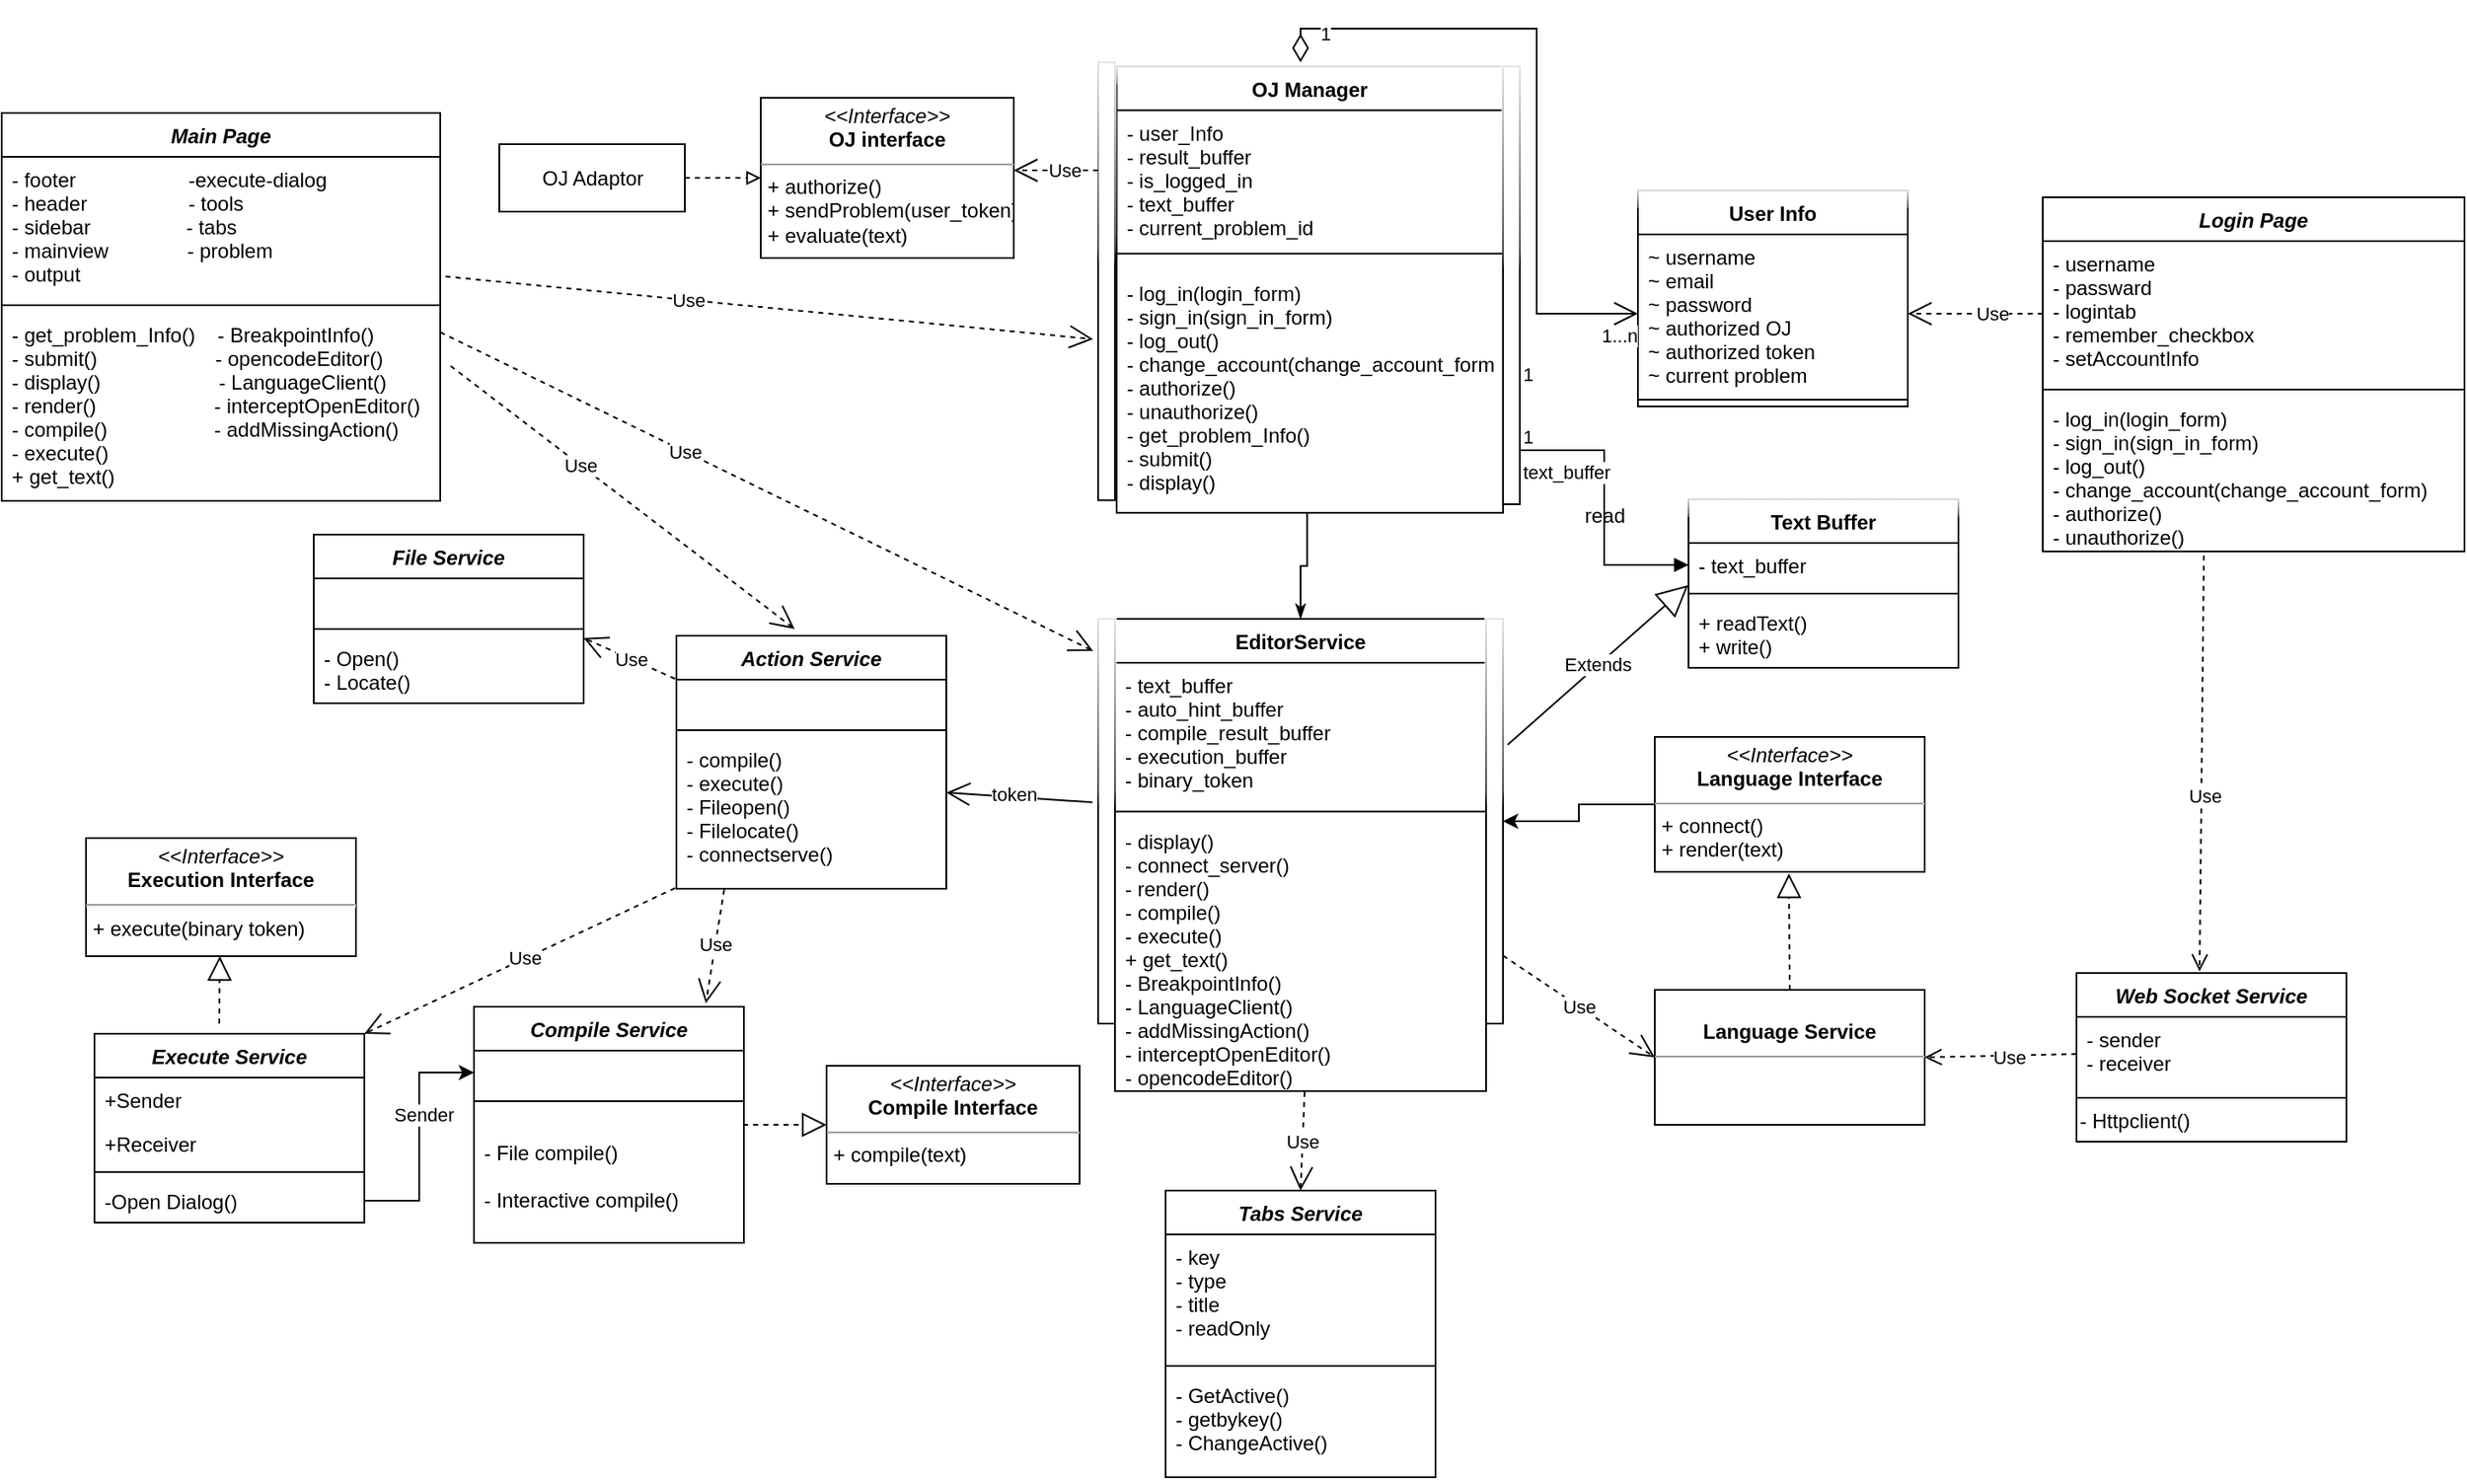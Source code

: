 <mxfile version="15.7.4" type="device"><diagram name="Page-1" id="c4acf3e9-155e-7222-9cf6-157b1a14988f"><mxGraphModel dx="1888" dy="536" grid="1" gridSize="10" guides="1" tooltips="1" connect="1" arrows="1" fold="1" page="1" pageScale="1" pageWidth="850" pageHeight="1100" background="none" math="0" shadow="0"><root><mxCell id="0"/><mxCell id="1" parent="0"/><mxCell id="tVSR4F9iazNKwAi776XE-37" style="edgeStyle=orthogonalEdgeStyle;rounded=0;orthogonalLoop=1;jettySize=auto;html=1;exitX=1;exitY=0.5;exitDx=0;exitDy=0;dashed=1;endArrow=block;endFill=0;" parent="1" source="tVSR4F9iazNKwAi776XE-25" target="tVSR4F9iazNKwAi776XE-30" edge="1"><mxGeometry relative="1" as="geometry"/></mxCell><mxCell id="tVSR4F9iazNKwAi776XE-25" value="OJ Adaptor" style="html=1;" parent="1" vertex="1"><mxGeometry x="-475" y="98.5" width="110" height="40" as="geometry"/></mxCell><mxCell id="tVSR4F9iazNKwAi776XE-30" value="&lt;p style=&quot;margin: 0px ; margin-top: 4px ; text-align: center&quot;&gt;&lt;i&gt;&amp;lt;&amp;lt;Interface&amp;gt;&amp;gt;&lt;/i&gt;&lt;br&gt;&lt;b&gt;OJ interface&lt;/b&gt;&lt;/p&gt;&lt;hr size=&quot;1&quot;&gt;&lt;p style=&quot;margin: 0px ; margin-left: 4px&quot;&gt;+ authorize()&lt;/p&gt;&lt;p style=&quot;margin: 0px ; margin-left: 4px&quot;&gt;+ sendProblem(user_token)&lt;/p&gt;&lt;p style=&quot;margin: 0px ; margin-left: 4px&quot;&gt;+ evaluate(text)&lt;/p&gt;" style="verticalAlign=top;align=left;overflow=fill;fontSize=12;fontFamily=Helvetica;html=1;" parent="1" vertex="1"><mxGeometry x="-320" y="71" width="150" height="95" as="geometry"/></mxCell><mxCell id="tVSR4F9iazNKwAi776XE-50" value="User Info" style="swimlane;fontStyle=1;align=center;verticalAlign=top;childLayout=stackLayout;horizontal=1;startSize=26;horizontalStack=0;resizeParent=1;resizeParentMax=0;resizeLast=0;collapsible=1;marginBottom=0;glass=1;" parent="1" vertex="1"><mxGeometry x="200" y="126" width="160" height="128" as="geometry"/></mxCell><mxCell id="tVSR4F9iazNKwAi776XE-51" value="~ username&#xA;~ email&#xA;~ password&#xA;~ authorized OJ&#xA;~ authorized token&#xA;~ current problem" style="text;strokeColor=none;fillColor=none;align=left;verticalAlign=top;spacingLeft=4;spacingRight=4;overflow=hidden;rotatable=0;points=[[0,0.5],[1,0.5]];portConstraint=eastwest;glass=1;" parent="tVSR4F9iazNKwAi776XE-50" vertex="1"><mxGeometry y="26" width="160" height="94" as="geometry"/></mxCell><mxCell id="tVSR4F9iazNKwAi776XE-52" value="" style="line;strokeWidth=1;fillColor=none;align=left;verticalAlign=middle;spacingTop=-1;spacingLeft=3;spacingRight=3;rotatable=0;labelPosition=right;points=[];portConstraint=eastwest;glass=1;" parent="tVSR4F9iazNKwAi776XE-50" vertex="1"><mxGeometry y="120" width="160" height="8" as="geometry"/></mxCell><mxCell id="tVSR4F9iazNKwAi776XE-56" style="edgeStyle=orthogonalEdgeStyle;rounded=0;orthogonalLoop=1;jettySize=auto;html=1;exitX=0.493;exitY=0.999;exitDx=0;exitDy=0;endArrow=classicThin;endFill=1;exitPerimeter=0;" parent="1" source="yGW41BksWWjNKtK1v9zT-5" target="tVSR4F9iazNKwAi776XE-5" edge="1"><mxGeometry relative="1" as="geometry"><mxPoint x="110" y="189" as="sourcePoint"/></mxGeometry></mxCell><mxCell id="tVSR4F9iazNKwAi776XE-71" value="" style="group" parent="1" vertex="1" connectable="0"><mxGeometry x="-120" y="380" width="240" height="290" as="geometry"/></mxCell><mxCell id="tVSR4F9iazNKwAi776XE-5" value="EditorService" style="swimlane;fontStyle=1;align=center;verticalAlign=top;childLayout=stackLayout;horizontal=1;startSize=26;horizontalStack=0;resizeParent=1;resizeParentMax=0;resizeLast=0;collapsible=1;marginBottom=0;" parent="tVSR4F9iazNKwAi776XE-71" vertex="1"><mxGeometry x="10" width="220" height="280" as="geometry"/></mxCell><mxCell id="tVSR4F9iazNKwAi776XE-6" value="- text_buffer&#xA;- auto_hint_buffer&#xA;- compile_result_buffer&#xA;- execution_buffer&#xA;- binary_token" style="text;strokeColor=none;fillColor=none;align=left;verticalAlign=top;spacingLeft=4;spacingRight=4;overflow=hidden;rotatable=0;points=[[0,0.5],[1,0.5]];portConstraint=eastwest;" parent="tVSR4F9iazNKwAi776XE-5" vertex="1"><mxGeometry y="26" width="220" height="84" as="geometry"/></mxCell><mxCell id="tVSR4F9iazNKwAi776XE-7" value="" style="line;strokeWidth=1;fillColor=none;align=left;verticalAlign=middle;spacingTop=-1;spacingLeft=3;spacingRight=3;rotatable=0;labelPosition=right;points=[];portConstraint=eastwest;" parent="tVSR4F9iazNKwAi776XE-5" vertex="1"><mxGeometry y="110" width="220" height="8.5" as="geometry"/></mxCell><mxCell id="tVSR4F9iazNKwAi776XE-8" value="- display()&#xA;- connect_server()&#xA;- render()&#xA;- compile()&#xA;- execute()&#xA;+ get_text()&#xA;- BreakpointInfo()&#xA;- LanguageClient()&#xA;- addMissingAction()&#xA;- interceptOpenEditor()&#xA;- opencodeEditor()" style="text;strokeColor=none;fillColor=none;align=left;verticalAlign=top;spacingLeft=4;spacingRight=4;overflow=hidden;rotatable=0;points=[[0,0.5],[1,0.5]];portConstraint=eastwest;" parent="tVSR4F9iazNKwAi776XE-5" vertex="1"><mxGeometry y="118.5" width="220" height="161.5" as="geometry"/></mxCell><mxCell id="tVSR4F9iazNKwAi776XE-69" value="" style="html=1;points=[];perimeter=orthogonalPerimeter;glass=1;verticalAlign=middle;" parent="tVSR4F9iazNKwAi776XE-71" vertex="1"><mxGeometry width="10" height="240" as="geometry"/></mxCell><mxCell id="tVSR4F9iazNKwAi776XE-70" value="" style="html=1;points=[];perimeter=orthogonalPerimeter;glass=1;verticalAlign=middle;" parent="tVSR4F9iazNKwAi776XE-71" vertex="1"><mxGeometry x="230" width="10" height="240" as="geometry"/></mxCell><mxCell id="jlhTubElEdLQrutXq7Bg-2" value="" style="endArrow=open;html=1;endSize=12;startArrow=diamondThin;startSize=14;startFill=0;edgeStyle=orthogonalEdgeStyle;rounded=0;entryX=0;entryY=0.5;entryDx=0;entryDy=0;" parent="1" target="tVSR4F9iazNKwAi776XE-51" edge="1"><mxGeometry relative="1" as="geometry"><mxPoint y="50" as="sourcePoint"/><mxPoint x="-170" y="340" as="targetPoint"/><Array as="points"><mxPoint y="30"/><mxPoint x="140" y="30"/><mxPoint x="140" y="199"/></Array></mxGeometry></mxCell><mxCell id="jlhTubElEdLQrutXq7Bg-3" value="1" style="edgeLabel;resizable=0;html=1;align=left;verticalAlign=top;glass=1;" parent="jlhTubElEdLQrutXq7Bg-2" connectable="0" vertex="1"><mxGeometry x="-1" relative="1" as="geometry"><mxPoint x="10" y="-30" as="offset"/></mxGeometry></mxCell><mxCell id="jlhTubElEdLQrutXq7Bg-4" value="1...n" style="edgeLabel;resizable=0;html=1;align=right;verticalAlign=top;glass=1;" parent="jlhTubElEdLQrutXq7Bg-2" connectable="0" vertex="1"><mxGeometry x="1" relative="1" as="geometry"/></mxCell><mxCell id="faGFXYO3NY95E5Bay46V-3" value="Compile Service" style="swimlane;fontStyle=3;align=center;verticalAlign=top;childLayout=stackLayout;horizontal=1;startSize=26;horizontalStack=0;resizeParent=1;resizeLast=0;collapsible=1;marginBottom=0;rounded=0;shadow=0;strokeWidth=1;fontSize=12;" parent="1" vertex="1"><mxGeometry x="-490" y="610" width="160" height="140" as="geometry"><mxRectangle x="230" y="140" width="160" height="26" as="alternateBounds"/></mxGeometry></mxCell><mxCell id="faGFXYO3NY95E5Bay46V-4" value=" " style="text;align=left;verticalAlign=top;spacingLeft=4;spacingRight=4;overflow=hidden;rotatable=0;points=[[0,0.5],[1,0.5]];portConstraint=eastwest;fontSize=12;" parent="faGFXYO3NY95E5Bay46V-3" vertex="1"><mxGeometry y="26" width="160" height="26" as="geometry"/></mxCell><mxCell id="faGFXYO3NY95E5Bay46V-5" value="" style="line;html=1;strokeWidth=1;align=left;verticalAlign=middle;spacingTop=-1;spacingLeft=3;spacingRight=3;rotatable=0;labelPosition=right;points=[];portConstraint=eastwest;fontSize=12;" parent="faGFXYO3NY95E5Bay46V-3" vertex="1"><mxGeometry y="52" width="160" height="8" as="geometry"/></mxCell><mxCell id="faGFXYO3NY95E5Bay46V-6" value="- File compile()&#xA;&#xA;- Interactive compile()" style="text;align=left;verticalAlign=middle;spacingLeft=4;spacingRight=4;overflow=hidden;rotatable=0;points=[[0,0.5],[1,0.5]];portConstraint=eastwest;fontSize=12;" parent="faGFXYO3NY95E5Bay46V-3" vertex="1"><mxGeometry y="60" width="160" height="80" as="geometry"/></mxCell><mxCell id="faGFXYO3NY95E5Bay46V-8" value="Execute Service" style="swimlane;fontStyle=3;align=center;verticalAlign=top;childLayout=stackLayout;horizontal=1;startSize=26;horizontalStack=0;resizeParent=1;resizeLast=0;collapsible=1;marginBottom=0;rounded=0;shadow=0;strokeWidth=1;fontSize=12;" parent="1" vertex="1"><mxGeometry x="-715" y="626" width="160" height="112" as="geometry"><mxRectangle x="230" y="140" width="160" height="26" as="alternateBounds"/></mxGeometry></mxCell><mxCell id="faGFXYO3NY95E5Bay46V-9" value="+Sender" style="text;align=left;verticalAlign=top;spacingLeft=4;spacingRight=4;overflow=hidden;rotatable=0;points=[[0,0.5],[1,0.5]];portConstraint=eastwest;fontSize=12;" parent="faGFXYO3NY95E5Bay46V-8" vertex="1"><mxGeometry y="26" width="160" height="26" as="geometry"/></mxCell><mxCell id="faGFXYO3NY95E5Bay46V-10" value="+Receiver" style="text;align=left;verticalAlign=top;spacingLeft=4;spacingRight=4;overflow=hidden;rotatable=0;points=[[0,0.5],[1,0.5]];portConstraint=eastwest;rounded=0;shadow=0;html=0;fontSize=12;" parent="faGFXYO3NY95E5Bay46V-8" vertex="1"><mxGeometry y="52" width="160" height="26" as="geometry"/></mxCell><mxCell id="faGFXYO3NY95E5Bay46V-11" value="" style="line;html=1;strokeWidth=1;align=left;verticalAlign=middle;spacingTop=-1;spacingLeft=3;spacingRight=3;rotatable=0;labelPosition=right;points=[];portConstraint=eastwest;fontSize=12;" parent="faGFXYO3NY95E5Bay46V-8" vertex="1"><mxGeometry y="78" width="160" height="8" as="geometry"/></mxCell><mxCell id="faGFXYO3NY95E5Bay46V-12" value="-Open Dialog()" style="text;align=left;verticalAlign=top;spacingLeft=4;spacingRight=4;overflow=hidden;rotatable=0;points=[[0,0.5],[1,0.5]];portConstraint=eastwest;fontSize=12;" parent="faGFXYO3NY95E5Bay46V-8" vertex="1"><mxGeometry y="86" width="160" height="26" as="geometry"/></mxCell><mxCell id="faGFXYO3NY95E5Bay46V-13" value="" style="endArrow=block;dashed=1;endFill=0;endSize=12;html=1;fontSize=12;" parent="1" edge="1"><mxGeometry width="160" relative="1" as="geometry"><mxPoint x="-641" y="620" as="sourcePoint"/><mxPoint x="-640.71" y="580" as="targetPoint"/><Array as="points"/></mxGeometry></mxCell><mxCell id="faGFXYO3NY95E5Bay46V-14" value="&lt;p style=&quot;margin: 4px 0px 0px ; text-align: center ; font-size: 12px&quot;&gt;&lt;i style=&quot;font-size: 12px&quot;&gt;&amp;lt;&amp;lt;Interface&amp;gt;&amp;gt;&lt;/i&gt;&lt;br style=&quot;font-size: 12px&quot;&gt;&lt;b style=&quot;font-size: 12px&quot;&gt;Execution Interface&lt;/b&gt;&lt;/p&gt;&lt;hr style=&quot;font-size: 12px&quot;&gt;&lt;p style=&quot;margin: 0px 0px 0px 4px ; font-size: 12px&quot;&gt;+ execute(binary token)&lt;br&gt;&lt;/p&gt;" style="verticalAlign=top;align=left;overflow=fill;fontSize=12;fontFamily=Helvetica;html=1;" parent="1" vertex="1"><mxGeometry x="-720" y="510" width="160" height="70" as="geometry"/></mxCell><mxCell id="faGFXYO3NY95E5Bay46V-17" value="Web Socket Service" style="swimlane;fontStyle=3;align=center;verticalAlign=top;childLayout=stackLayout;horizontal=1;startSize=26;horizontalStack=0;resizeParent=1;resizeLast=0;collapsible=1;marginBottom=0;rounded=0;shadow=0;strokeWidth=1;fontSize=12;" parent="1" vertex="1"><mxGeometry x="460" y="590" width="160" height="100" as="geometry"><mxRectangle x="230" y="140" width="160" height="26" as="alternateBounds"/></mxGeometry></mxCell><mxCell id="faGFXYO3NY95E5Bay46V-18" value="- sender&#xA;- receiver&#xA;" style="text;align=left;verticalAlign=top;spacingLeft=4;spacingRight=4;overflow=hidden;rotatable=0;points=[[0,0.5],[1,0.5]];portConstraint=eastwest;fontSize=12;" parent="faGFXYO3NY95E5Bay46V-17" vertex="1"><mxGeometry y="26" width="160" height="44" as="geometry"/></mxCell><mxCell id="faGFXYO3NY95E5Bay46V-19" value="" style="line;html=1;strokeWidth=1;align=left;verticalAlign=middle;spacingTop=-1;spacingLeft=3;spacingRight=3;rotatable=0;labelPosition=right;points=[];portConstraint=eastwest;fontSize=12;" parent="faGFXYO3NY95E5Bay46V-17" vertex="1"><mxGeometry y="70" width="160" height="8" as="geometry"/></mxCell><mxCell id="yGW41BksWWjNKtK1v9zT-16" value="&lt;div align=&quot;left&quot;&gt;- Httpclient()&lt;/div&gt;" style="text;html=1;align=left;verticalAlign=middle;resizable=0;points=[];autosize=1;strokeColor=none;fillColor=none;" parent="faGFXYO3NY95E5Bay46V-17" vertex="1"><mxGeometry y="78" width="160" height="20" as="geometry"/></mxCell><mxCell id="Z0xy5dgiEV_JfPnE8OX9-5" value="" style="edgeStyle=orthogonalEdgeStyle;rounded=0;orthogonalLoop=1;jettySize=auto;html=1;" parent="1" source="faGFXYO3NY95E5Bay46V-20" target="tVSR4F9iazNKwAi776XE-70" edge="1"><mxGeometry relative="1" as="geometry"/></mxCell><mxCell id="faGFXYO3NY95E5Bay46V-20" value="&lt;p style=&quot;margin: 0px ; margin-top: 4px ; text-align: center&quot;&gt;&lt;i&gt;&amp;lt;&amp;lt;Interface&amp;gt;&amp;gt;&lt;/i&gt;&lt;br&gt;&lt;b&gt;Language Interface&lt;/b&gt;&lt;/p&gt;&lt;hr size=&quot;1&quot;&gt;&lt;p style=&quot;margin: 0px 0px 0px 4px&quot;&gt;+ connect()&lt;/p&gt;&lt;p style=&quot;margin: 0px 0px 0px 4px&quot;&gt;+ render(text)&lt;/p&gt;" style="verticalAlign=top;align=left;overflow=fill;fontSize=12;fontFamily=Helvetica;html=1;" parent="1" vertex="1"><mxGeometry x="210" y="450" width="160" height="80" as="geometry"/></mxCell><mxCell id="faGFXYO3NY95E5Bay46V-21" value="&lt;p style=&quot;margin: 0px ; margin-top: 4px ; text-align: center&quot;&gt;&lt;br&gt;&lt;b&gt;Language Service&lt;/b&gt;&lt;/p&gt;&lt;hr size=&quot;1&quot;&gt;&lt;p style=&quot;margin: 0px ; margin-left: 4px&quot;&gt;&lt;br&gt;&lt;/p&gt;&lt;p style=&quot;margin: 0px ; margin-left: 4px&quot;&gt;&lt;br&gt;&lt;/p&gt;" style="verticalAlign=top;align=left;overflow=fill;fontSize=12;fontFamily=Helvetica;html=1;" parent="1" vertex="1"><mxGeometry x="210" y="600" width="160" height="80" as="geometry"/></mxCell><mxCell id="faGFXYO3NY95E5Bay46V-22" value="" style="html=1;verticalAlign=bottom;endArrow=open;dashed=1;endSize=8;fontSize=12;entryX=1;entryY=0.5;entryDx=0;entryDy=0;exitX=0;exitY=0.5;exitDx=0;exitDy=0;" parent="1" source="faGFXYO3NY95E5Bay46V-18" edge="1" target="faGFXYO3NY95E5Bay46V-21"><mxGeometry relative="1" as="geometry"><mxPoint x="440" y="610" as="sourcePoint"/><mxPoint x="460" y="640" as="targetPoint"/><Array as="points"/></mxGeometry></mxCell><mxCell id="6LIX0YxZePgUZMCnU0vi-1" value="Use" style="edgeLabel;html=1;align=center;verticalAlign=middle;resizable=0;points=[];" vertex="1" connectable="0" parent="faGFXYO3NY95E5Bay46V-22"><mxGeometry x="-0.221" y="2" relative="1" as="geometry"><mxPoint x="-5" y="-1" as="offset"/></mxGeometry></mxCell><mxCell id="faGFXYO3NY95E5Bay46V-23" value="" style="endArrow=block;dashed=1;endFill=0;endSize=12;html=1;fontSize=12;exitX=0.5;exitY=0;exitDx=0;exitDy=0;" parent="1" source="faGFXYO3NY95E5Bay46V-21" edge="1"><mxGeometry width="160" relative="1" as="geometry"><mxPoint x="290.5" y="570" as="sourcePoint"/><mxPoint x="289.5" y="531" as="targetPoint"/></mxGeometry></mxCell><mxCell id="faGFXYO3NY95E5Bay46V-25" value="Tabs Service" style="swimlane;fontStyle=3;align=center;verticalAlign=top;childLayout=stackLayout;horizontal=1;startSize=26;horizontalStack=0;resizeParent=1;resizeLast=0;collapsible=1;marginBottom=0;rounded=0;shadow=0;strokeWidth=1;fontSize=12;" parent="1" vertex="1"><mxGeometry x="-80" y="719" width="160" height="170" as="geometry"><mxRectangle x="230" y="140" width="160" height="26" as="alternateBounds"/></mxGeometry></mxCell><mxCell id="faGFXYO3NY95E5Bay46V-26" value="- key&#xA;- type&#xA;- title&#xA;- readOnly" style="text;align=left;verticalAlign=top;spacingLeft=4;spacingRight=4;overflow=hidden;rotatable=0;points=[[0,0.5],[1,0.5]];portConstraint=eastwest;fontSize=12;" parent="faGFXYO3NY95E5Bay46V-25" vertex="1"><mxGeometry y="26" width="160" height="74" as="geometry"/></mxCell><mxCell id="faGFXYO3NY95E5Bay46V-27" value="" style="line;html=1;strokeWidth=1;align=left;verticalAlign=middle;spacingTop=-1;spacingLeft=3;spacingRight=3;rotatable=0;labelPosition=right;points=[];portConstraint=eastwest;fontSize=12;" parent="faGFXYO3NY95E5Bay46V-25" vertex="1"><mxGeometry y="100" width="160" height="8" as="geometry"/></mxCell><mxCell id="faGFXYO3NY95E5Bay46V-28" value="- GetActive()&#xA;- getbykey()&#xA;- ChangeActive()" style="text;align=left;verticalAlign=top;spacingLeft=4;spacingRight=4;overflow=hidden;rotatable=0;points=[[0,0.5],[1,0.5]];portConstraint=eastwest;fontSize=12;" parent="faGFXYO3NY95E5Bay46V-25" vertex="1"><mxGeometry y="108" width="160" height="62" as="geometry"/></mxCell><mxCell id="faGFXYO3NY95E5Bay46V-31" value="File Service" style="swimlane;fontStyle=3;align=center;verticalAlign=top;childLayout=stackLayout;horizontal=1;startSize=26;horizontalStack=0;resizeParent=1;resizeLast=0;collapsible=1;marginBottom=0;rounded=0;shadow=0;strokeWidth=1;fontSize=12;" parent="1" vertex="1"><mxGeometry x="-585" y="330" width="160" height="100" as="geometry"><mxRectangle x="230" y="140" width="160" height="26" as="alternateBounds"/></mxGeometry></mxCell><mxCell id="faGFXYO3NY95E5Bay46V-32" value=" " style="text;align=left;verticalAlign=top;spacingLeft=4;spacingRight=4;overflow=hidden;rotatable=0;points=[[0,0.5],[1,0.5]];portConstraint=eastwest;fontSize=12;" parent="faGFXYO3NY95E5Bay46V-31" vertex="1"><mxGeometry y="26" width="160" height="26" as="geometry"/></mxCell><mxCell id="faGFXYO3NY95E5Bay46V-33" value="" style="line;html=1;strokeWidth=1;align=left;verticalAlign=middle;spacingTop=-1;spacingLeft=3;spacingRight=3;rotatable=0;labelPosition=right;points=[];portConstraint=eastwest;fontSize=12;" parent="faGFXYO3NY95E5Bay46V-31" vertex="1"><mxGeometry y="52" width="160" height="8" as="geometry"/></mxCell><mxCell id="faGFXYO3NY95E5Bay46V-34" value="- Open()&#xA;- Locate()" style="text;align=left;verticalAlign=top;spacingLeft=4;spacingRight=4;overflow=hidden;rotatable=0;points=[[0,0.5],[1,0.5]];portConstraint=eastwest;fontSize=12;" parent="faGFXYO3NY95E5Bay46V-31" vertex="1"><mxGeometry y="60" width="160" height="40" as="geometry"/></mxCell><mxCell id="faGFXYO3NY95E5Bay46V-36" value="&lt;p style=&quot;margin: 0px ; margin-top: 4px ; text-align: center&quot;&gt;&lt;i&gt;&amp;lt;&amp;lt;Interface&amp;gt;&amp;gt;&lt;/i&gt;&lt;br&gt;&lt;b&gt;Compile Interface&lt;/b&gt;&lt;/p&gt;&lt;hr size=&quot;1&quot;&gt;&lt;p style=&quot;margin: 0px ; margin-left: 4px&quot;&gt;+ compile(text)&lt;/p&gt;&lt;p style=&quot;margin: 0px ; margin-left: 4px&quot;&gt;&lt;br&gt;&lt;/p&gt;" style="verticalAlign=top;align=left;overflow=fill;fontSize=12;fontFamily=Helvetica;html=1;" parent="1" vertex="1"><mxGeometry x="-281" y="645" width="150" height="70" as="geometry"/></mxCell><mxCell id="yHNNJBOxuJklAPtwvvFz-4" value="Use" style="endArrow=open;endSize=12;dashed=1;html=1;entryX=0;entryY=0.5;entryDx=0;entryDy=0;exitX=1;exitY=0.832;exitDx=0;exitDy=0;exitPerimeter=0;" parent="1" source="tVSR4F9iazNKwAi776XE-70" edge="1" target="faGFXYO3NY95E5Bay46V-21"><mxGeometry width="160" relative="1" as="geometry"><mxPoint x="150" y="630" as="sourcePoint"/><mxPoint x="120" y="569.5" as="targetPoint"/></mxGeometry></mxCell><mxCell id="yHNNJBOxuJklAPtwvvFz-9" value="Text Buffer" style="swimlane;fontStyle=1;align=center;verticalAlign=top;childLayout=stackLayout;horizontal=1;startSize=26;horizontalStack=0;resizeParent=1;resizeParentMax=0;resizeLast=0;collapsible=1;marginBottom=0;glass=1;" parent="1" vertex="1"><mxGeometry x="230" y="309" width="160" height="100" as="geometry"/></mxCell><mxCell id="yHNNJBOxuJklAPtwvvFz-10" value="- text_buffer" style="text;strokeColor=none;fillColor=none;align=left;verticalAlign=top;spacingLeft=4;spacingRight=4;overflow=hidden;rotatable=0;points=[[0,0.5],[1,0.5]];portConstraint=eastwest;glass=1;" parent="yHNNJBOxuJklAPtwvvFz-9" vertex="1"><mxGeometry y="26" width="160" height="26" as="geometry"/></mxCell><mxCell id="yHNNJBOxuJklAPtwvvFz-11" value="" style="line;strokeWidth=1;fillColor=none;align=left;verticalAlign=middle;spacingTop=-1;spacingLeft=3;spacingRight=3;rotatable=0;labelPosition=right;points=[];portConstraint=eastwest;glass=1;" parent="yHNNJBOxuJklAPtwvvFz-9" vertex="1"><mxGeometry y="52" width="160" height="8" as="geometry"/></mxCell><mxCell id="yHNNJBOxuJklAPtwvvFz-12" value="+ readText()&#xA;+ write()" style="text;strokeColor=none;fillColor=none;align=left;verticalAlign=top;spacingLeft=4;spacingRight=4;overflow=hidden;rotatable=0;points=[[0,0.5],[1,0.5]];portConstraint=eastwest;glass=1;" parent="yHNNJBOxuJklAPtwvvFz-9" vertex="1"><mxGeometry y="60" width="160" height="40" as="geometry"/></mxCell><mxCell id="yHNNJBOxuJklAPtwvvFz-13" value="Extends" style="endArrow=block;endSize=16;endFill=0;html=1;rounded=0;entryX=-0.001;entryY=0.962;entryDx=0;entryDy=0;entryPerimeter=0;exitX=1.28;exitY=0.311;exitDx=0;exitDy=0;exitPerimeter=0;" parent="1" source="tVSR4F9iazNKwAi776XE-70" target="yHNNJBOxuJklAPtwvvFz-10" edge="1"><mxGeometry width="160" relative="1" as="geometry"><mxPoint x="130" y="449" as="sourcePoint"/><mxPoint x="290" y="449" as="targetPoint"/></mxGeometry></mxCell><mxCell id="yHNNJBOxuJklAPtwvvFz-14" value="text_buffer" style="endArrow=block;endFill=1;html=1;edgeStyle=orthogonalEdgeStyle;align=left;verticalAlign=top;rounded=0;entryX=0;entryY=0.5;entryDx=0;entryDy=0;" parent="1" target="yHNNJBOxuJklAPtwvvFz-10" edge="1"><mxGeometry x="-1" relative="1" as="geometry"><mxPoint x="130" y="280" as="sourcePoint"/><mxPoint x="280.04" y="279.625" as="targetPoint"/><Array as="points"><mxPoint x="180" y="280"/><mxPoint x="180" y="348"/></Array></mxGeometry></mxCell><mxCell id="yHNNJBOxuJklAPtwvvFz-15" value="1" style="edgeLabel;resizable=0;html=1;align=left;verticalAlign=bottom;glass=1;" parent="yHNNJBOxuJklAPtwvvFz-14" connectable="0" vertex="1"><mxGeometry x="-1" relative="1" as="geometry"/></mxCell><mxCell id="yHNNJBOxuJklAPtwvvFz-16" value="read" style="text;html=1;align=center;verticalAlign=middle;resizable=0;points=[];autosize=1;strokeColor=none;fillColor=none;" parent="1" vertex="1"><mxGeometry x="160" y="309" width="40" height="20" as="geometry"/></mxCell><mxCell id="Z0xy5dgiEV_JfPnE8OX9-1" value="Action Service" style="swimlane;fontStyle=3;align=center;verticalAlign=top;childLayout=stackLayout;horizontal=1;startSize=26;horizontalStack=0;resizeParent=1;resizeLast=0;collapsible=1;marginBottom=0;rounded=0;shadow=0;strokeWidth=1;fontSize=12;" parent="1" vertex="1"><mxGeometry x="-370" y="390" width="160" height="150" as="geometry"><mxRectangle x="230" y="140" width="160" height="26" as="alternateBounds"/></mxGeometry></mxCell><mxCell id="Z0xy5dgiEV_JfPnE8OX9-2" value=" " style="text;align=left;verticalAlign=top;spacingLeft=4;spacingRight=4;overflow=hidden;rotatable=0;points=[[0,0.5],[1,0.5]];portConstraint=eastwest;fontSize=12;" parent="Z0xy5dgiEV_JfPnE8OX9-1" vertex="1"><mxGeometry y="26" width="160" height="26" as="geometry"/></mxCell><mxCell id="Z0xy5dgiEV_JfPnE8OX9-3" value="" style="line;html=1;strokeWidth=1;align=left;verticalAlign=middle;spacingTop=-1;spacingLeft=3;spacingRight=3;rotatable=0;labelPosition=right;points=[];portConstraint=eastwest;fontSize=12;" parent="Z0xy5dgiEV_JfPnE8OX9-1" vertex="1"><mxGeometry y="52" width="160" height="8" as="geometry"/></mxCell><mxCell id="Z0xy5dgiEV_JfPnE8OX9-4" value="- compile()&#xA;- execute()&#xA;- Fileopen()&#xA;- Filelocate()&#xA;- connectserve()" style="text;align=left;verticalAlign=top;spacingLeft=4;spacingRight=4;overflow=hidden;rotatable=0;points=[[0,0.5],[1,0.5]];portConstraint=eastwest;fontSize=12;" parent="Z0xy5dgiEV_JfPnE8OX9-1" vertex="1"><mxGeometry y="60" width="160" height="90" as="geometry"/></mxCell><mxCell id="Z0xy5dgiEV_JfPnE8OX9-6" value="Use" style="endArrow=open;endSize=12;dashed=1;html=1;exitX=0.511;exitY=1.003;exitDx=0;exitDy=0;exitPerimeter=0;entryX=0.5;entryY=0;entryDx=0;entryDy=0;" parent="1" edge="1" target="faGFXYO3NY95E5Bay46V-25" source="tVSR4F9iazNKwAi776XE-8"><mxGeometry width="160" relative="1" as="geometry"><mxPoint x="-1" y="720" as="sourcePoint"/><mxPoint x="50" y="690" as="targetPoint"/></mxGeometry></mxCell><mxCell id="Z0xy5dgiEV_JfPnE8OX9-7" value="" style="endArrow=open;endFill=1;endSize=12;html=1;rounded=0;exitX=-0.333;exitY=0.453;exitDx=0;exitDy=0;exitPerimeter=0;entryX=1;entryY=0.367;entryDx=0;entryDy=0;entryPerimeter=0;" parent="1" edge="1" target="Z0xy5dgiEV_JfPnE8OX9-4" source="tVSR4F9iazNKwAi776XE-69"><mxGeometry width="160" relative="1" as="geometry"><mxPoint x="-210" y="479.29" as="sourcePoint"/><mxPoint x="-180" y="420" as="targetPoint"/></mxGeometry></mxCell><mxCell id="Z0xy5dgiEV_JfPnE8OX9-8" value="token" style="edgeLabel;html=1;align=center;verticalAlign=middle;resizable=0;points=[];" parent="Z0xy5dgiEV_JfPnE8OX9-7" vertex="1" connectable="0"><mxGeometry x="-0.474" y="-2" relative="1" as="geometry"><mxPoint x="-24" y="-1" as="offset"/></mxGeometry></mxCell><mxCell id="Z0xy5dgiEV_JfPnE8OX9-9" value="" style="endArrow=block;dashed=1;endFill=0;endSize=12;html=1;fontSize=12;" parent="1" edge="1"><mxGeometry width="160" relative="1" as="geometry"><mxPoint x="-330.5" y="680" as="sourcePoint"/><mxPoint x="-281" y="680" as="targetPoint"/></mxGeometry></mxCell><mxCell id="Z0xy5dgiEV_JfPnE8OX9-10" value="Use" style="endArrow=open;endSize=12;dashed=1;html=1;exitX=0.177;exitY=1.006;exitDx=0;exitDy=0;exitPerimeter=0;entryX=0.859;entryY=-0.014;entryDx=0;entryDy=0;entryPerimeter=0;" parent="1" edge="1" target="faGFXYO3NY95E5Bay46V-3" source="Z0xy5dgiEV_JfPnE8OX9-4"><mxGeometry x="-0.032" width="160" relative="1" as="geometry"><mxPoint x="-350" y="610" as="sourcePoint"/><mxPoint x="-290" y="600" as="targetPoint"/><mxPoint as="offset"/></mxGeometry></mxCell><mxCell id="Z0xy5dgiEV_JfPnE8OX9-12" style="edgeStyle=orthogonalEdgeStyle;rounded=0;orthogonalLoop=1;jettySize=auto;html=1;exitX=1;exitY=0.5;exitDx=0;exitDy=0;entryX=0;entryY=0.5;entryDx=0;entryDy=0;" parent="1" source="faGFXYO3NY95E5Bay46V-12" target="faGFXYO3NY95E5Bay46V-4" edge="1"><mxGeometry relative="1" as="geometry"/></mxCell><mxCell id="yGW41BksWWjNKtK1v9zT-15" value="Sender" style="edgeLabel;html=1;align=center;verticalAlign=middle;resizable=0;points=[];" parent="Z0xy5dgiEV_JfPnE8OX9-12" vertex="1" connectable="0"><mxGeometry x="0.199" y="-1" relative="1" as="geometry"><mxPoint x="1" y="1" as="offset"/></mxGeometry></mxCell><mxCell id="Z0xy5dgiEV_JfPnE8OX9-14" value="Use" style="endArrow=open;endSize=12;dashed=1;html=1;exitX=-0.005;exitY=0.996;exitDx=0;exitDy=0;exitPerimeter=0;entryX=1;entryY=0;entryDx=0;entryDy=0;" parent="1" source="Z0xy5dgiEV_JfPnE8OX9-4" target="faGFXYO3NY95E5Bay46V-8" edge="1"><mxGeometry x="-0.032" width="160" relative="1" as="geometry"><mxPoint x="-530" y="622" as="sourcePoint"/><mxPoint x="-520" y="500" as="targetPoint"/><mxPoint as="offset"/></mxGeometry></mxCell><mxCell id="Z0xy5dgiEV_JfPnE8OX9-15" value="Use" style="endArrow=open;endSize=12;dashed=1;html=1;exitX=-0.005;exitY=-0.019;exitDx=0;exitDy=0;exitPerimeter=0;entryX=1;entryY=0.033;entryDx=0;entryDy=0;entryPerimeter=0;" parent="1" source="Z0xy5dgiEV_JfPnE8OX9-2" edge="1" target="faGFXYO3NY95E5Bay46V-34"><mxGeometry x="-0.032" width="160" relative="1" as="geometry"><mxPoint x="-430" y="410" as="sourcePoint"/><mxPoint x="-410" y="440" as="targetPoint"/><mxPoint as="offset"/></mxGeometry></mxCell><mxCell id="yGW41BksWWjNKtK1v9zT-1" value="" style="group" parent="1" vertex="1" connectable="0"><mxGeometry x="-120" y="50" width="250" height="262" as="geometry"/></mxCell><mxCell id="yGW41BksWWjNKtK1v9zT-2" value="OJ Manager" style="swimlane;fontStyle=1;align=center;verticalAlign=top;childLayout=stackLayout;horizontal=1;startSize=26;horizontalStack=0;resizeParent=1;resizeParentMax=0;resizeLast=0;collapsible=1;marginBottom=0;glass=1;" parent="yGW41BksWWjNKtK1v9zT-1" vertex="1"><mxGeometry x="10.96" y="2.339" width="229.08" height="264.846" as="geometry"/></mxCell><mxCell id="yGW41BksWWjNKtK1v9zT-3" value="- user_Info&#xA;- result_buffer&#xA;- is_logged_in&#xA;- text_buffer &#xA;- current_problem_id" style="text;strokeColor=none;fillColor=none;align=left;verticalAlign=top;spacingLeft=4;spacingRight=4;overflow=hidden;rotatable=0;points=[[0,0.5],[1,0.5]];portConstraint=eastwest;" parent="yGW41BksWWjNKtK1v9zT-2" vertex="1"><mxGeometry y="26" width="229.08" height="80.367" as="geometry"/></mxCell><mxCell id="yGW41BksWWjNKtK1v9zT-4" value="" style="line;strokeWidth=1;fillColor=none;align=left;verticalAlign=middle;spacingTop=-1;spacingLeft=3;spacingRight=3;rotatable=0;labelPosition=right;points=[];portConstraint=eastwest;" parent="yGW41BksWWjNKtK1v9zT-2" vertex="1"><mxGeometry y="106.367" width="229.08" height="9.357" as="geometry"/></mxCell><mxCell id="yGW41BksWWjNKtK1v9zT-5" value="- log_in(login_form)&#xA;- sign_in(sign_in_form)&#xA;- log_out() &#xA;- change_account(change_account_form)&#xA;- authorize()&#xA;- unauthorize()&#xA;- get_problem_Info()&#xA;- submit()&#xA;- display()" style="text;strokeColor=none;fillColor=none;align=left;verticalAlign=middle;spacingLeft=4;spacingRight=4;overflow=hidden;rotatable=0;points=[[0,0.5],[1,0.5]];portConstraint=eastwest;" parent="yGW41BksWWjNKtK1v9zT-2" vertex="1"><mxGeometry y="115.725" width="229.08" height="149.122" as="geometry"/></mxCell><mxCell id="yGW41BksWWjNKtK1v9zT-6" value="" style="html=1;points=[];perimeter=orthogonalPerimeter;glass=1;verticalAlign=middle;" parent="yGW41BksWWjNKtK1v9zT-1" vertex="1"><mxGeometry width="9.96" height="259.661" as="geometry"/></mxCell><mxCell id="yGW41BksWWjNKtK1v9zT-7" value="" style="html=1;points=[];perimeter=orthogonalPerimeter;glass=1;verticalAlign=middle;" parent="yGW41BksWWjNKtK1v9zT-1" vertex="1"><mxGeometry x="240.04" y="2.339" width="9.96" height="259.661" as="geometry"/></mxCell><mxCell id="yGW41BksWWjNKtK1v9zT-8" value="1" style="edgeLabel;resizable=0;html=1;align=left;verticalAlign=bottom;glass=1;" parent="1" connectable="0" vertex="1"><mxGeometry x="130" y="243" as="geometry"/></mxCell><mxCell id="yGW41BksWWjNKtK1v9zT-9" value="Use" style="endArrow=open;endSize=12;dashed=1;html=1;rounded=0;" parent="1" edge="1"><mxGeometry x="-0.2" width="160" relative="1" as="geometry"><mxPoint x="-120" y="114" as="sourcePoint"/><mxPoint x="-170" y="114" as="targetPoint"/><mxPoint as="offset"/></mxGeometry></mxCell><mxCell id="yGW41BksWWjNKtK1v9zT-10" value="Login Page" style="swimlane;fontStyle=3;align=center;verticalAlign=top;childLayout=stackLayout;horizontal=1;startSize=26;horizontalStack=0;resizeParent=1;resizeLast=0;collapsible=1;marginBottom=0;rounded=0;shadow=0;strokeWidth=1;fontSize=12;" parent="1" vertex="1"><mxGeometry x="440" y="130" width="250" height="210" as="geometry"><mxRectangle x="230" y="140" width="160" height="26" as="alternateBounds"/></mxGeometry></mxCell><mxCell id="yGW41BksWWjNKtK1v9zT-11" value="- username&#xA;- passward&#xA;- logintab&#xA;- remember_checkbox&#xA;- setAccountInfo&#xA;" style="text;align=left;verticalAlign=top;spacingLeft=4;spacingRight=4;overflow=hidden;rotatable=0;points=[[0,0.5],[1,0.5]];portConstraint=eastwest;fontSize=12;" parent="yGW41BksWWjNKtK1v9zT-10" vertex="1"><mxGeometry y="26" width="250" height="84" as="geometry"/></mxCell><mxCell id="yGW41BksWWjNKtK1v9zT-12" value="" style="line;html=1;strokeWidth=1;align=left;verticalAlign=middle;spacingTop=-1;spacingLeft=3;spacingRight=3;rotatable=0;labelPosition=right;points=[];portConstraint=eastwest;fontSize=12;" parent="yGW41BksWWjNKtK1v9zT-10" vertex="1"><mxGeometry y="110" width="250" height="8" as="geometry"/></mxCell><mxCell id="yGW41BksWWjNKtK1v9zT-13" value="- log_in(login_form)&#xA;- sign_in(sign_in_form)&#xA;- log_out() &#xA;- change_account(change_account_form)&#xA;- authorize()&#xA;- unauthorize()" style="text;align=left;verticalAlign=top;spacingLeft=4;spacingRight=4;overflow=hidden;rotatable=0;points=[[0,0.5],[1,0.5]];portConstraint=eastwest;fontSize=12;" parent="yGW41BksWWjNKtK1v9zT-10" vertex="1"><mxGeometry y="118" width="250" height="92" as="geometry"/></mxCell><mxCell id="yGW41BksWWjNKtK1v9zT-14" value="" style="endArrow=open;endSize=12;dashed=1;html=1;entryX=1;entryY=0.5;entryDx=0;entryDy=0;" parent="1" target="tVSR4F9iazNKwAi776XE-51" edge="1"><mxGeometry width="160" relative="1" as="geometry"><mxPoint x="440" y="199" as="sourcePoint"/><mxPoint x="360" y="189.5" as="targetPoint"/></mxGeometry></mxCell><mxCell id="yGW41BksWWjNKtK1v9zT-22" value="Use" style="edgeLabel;html=1;align=center;verticalAlign=middle;resizable=0;points=[];" parent="yGW41BksWWjNKtK1v9zT-14" vertex="1" connectable="0"><mxGeometry x="-0.25" relative="1" as="geometry"><mxPoint as="offset"/></mxGeometry></mxCell><mxCell id="yGW41BksWWjNKtK1v9zT-17" value="" style="html=1;verticalAlign=bottom;endArrow=open;dashed=1;endSize=8;fontSize=12;exitX=0.382;exitY=1.026;exitDx=0;exitDy=0;entryX=0.456;entryY=-0.01;entryDx=0;entryDy=0;entryPerimeter=0;exitPerimeter=0;" parent="1" source="yGW41BksWWjNKtK1v9zT-13" target="faGFXYO3NY95E5Bay46V-17" edge="1"><mxGeometry relative="1" as="geometry"><mxPoint x="530" y="380" as="sourcePoint"/><mxPoint x="620" y="380" as="targetPoint"/><Array as="points"/></mxGeometry></mxCell><mxCell id="yGW41BksWWjNKtK1v9zT-23" value="Use" style="edgeLabel;html=1;align=center;verticalAlign=middle;resizable=0;points=[];" parent="yGW41BksWWjNKtK1v9zT-17" vertex="1" connectable="0"><mxGeometry x="0.154" y="2" relative="1" as="geometry"><mxPoint as="offset"/></mxGeometry></mxCell><mxCell id="yGW41BksWWjNKtK1v9zT-18" value="Main Page" style="swimlane;fontStyle=3;align=center;verticalAlign=top;childLayout=stackLayout;horizontal=1;startSize=26;horizontalStack=0;resizeParent=1;resizeLast=0;collapsible=1;marginBottom=0;rounded=0;shadow=0;strokeWidth=1;fontSize=12;" parent="1" vertex="1"><mxGeometry x="-770" y="80" width="260" height="230" as="geometry"><mxRectangle x="230" y="140" width="160" height="26" as="alternateBounds"/></mxGeometry></mxCell><mxCell id="yGW41BksWWjNKtK1v9zT-19" value="- footer                    -execute-dialog&#xA;- header                  - tools&#xA;- sidebar                 - tabs&#xA;- mainview              - problem&#xA;- output&#xA;&#xA;&#xA;&#xA;&#xA;" style="text;align=left;verticalAlign=top;spacingLeft=4;spacingRight=4;overflow=hidden;rotatable=0;points=[[0,0.5],[1,0.5]];portConstraint=eastwest;fontSize=12;" parent="yGW41BksWWjNKtK1v9zT-18" vertex="1"><mxGeometry y="26" width="260" height="84" as="geometry"/></mxCell><mxCell id="yGW41BksWWjNKtK1v9zT-20" value="" style="line;html=1;strokeWidth=1;align=left;verticalAlign=middle;spacingTop=-1;spacingLeft=3;spacingRight=3;rotatable=0;labelPosition=right;points=[];portConstraint=eastwest;fontSize=12;" parent="yGW41BksWWjNKtK1v9zT-18" vertex="1"><mxGeometry y="110" width="260" height="8" as="geometry"/></mxCell><mxCell id="yGW41BksWWjNKtK1v9zT-21" value="- get_problem_Info()    - BreakpointInfo()&#xA;- submit()                     - opencodeEditor()&#xA;- display()                     - LanguageClient()&#xA;- render()                     - interceptOpenEditor()&#xA;- compile()                   - addMissingAction()&#xA;- execute()&#xA;+ get_text()&#xA;&#xA;&#xA;&#xA;&#xA;" style="text;align=left;verticalAlign=top;spacingLeft=4;spacingRight=4;overflow=hidden;rotatable=0;points=[[0,0.5],[1,0.5]];portConstraint=eastwest;fontSize=12;" parent="yGW41BksWWjNKtK1v9zT-18" vertex="1"><mxGeometry y="118" width="260" height="112" as="geometry"/></mxCell><mxCell id="yGW41BksWWjNKtK1v9zT-24" value="" style="endArrow=open;endSize=12;dashed=1;html=1;entryX=-0.301;entryY=0.632;entryDx=0;entryDy=0;exitX=1.012;exitY=0.845;exitDx=0;exitDy=0;exitPerimeter=0;entryPerimeter=0;" parent="1" source="yGW41BksWWjNKtK1v9zT-19" target="yGW41BksWWjNKtK1v9zT-6" edge="1"><mxGeometry width="160" relative="1" as="geometry"><mxPoint x="-360" y="220" as="sourcePoint"/><mxPoint x="-440" y="220" as="targetPoint"/></mxGeometry></mxCell><mxCell id="yGW41BksWWjNKtK1v9zT-25" value="Use" style="edgeLabel;html=1;align=center;verticalAlign=middle;resizable=0;points=[];" parent="yGW41BksWWjNKtK1v9zT-24" vertex="1" connectable="0"><mxGeometry x="-0.25" relative="1" as="geometry"><mxPoint as="offset"/></mxGeometry></mxCell><mxCell id="yGW41BksWWjNKtK1v9zT-26" value="" style="endArrow=open;endSize=12;dashed=1;html=1;entryX=0.438;entryY=-0.027;entryDx=0;entryDy=0;exitX=1.012;exitY=0.845;exitDx=0;exitDy=0;exitPerimeter=0;entryPerimeter=0;" parent="1" target="Z0xy5dgiEV_JfPnE8OX9-1" edge="1"><mxGeometry width="160" relative="1" as="geometry"><mxPoint x="-503.88" y="230.0" as="sourcePoint"/><mxPoint x="-119.998" y="267.126" as="targetPoint"/></mxGeometry></mxCell><mxCell id="yGW41BksWWjNKtK1v9zT-27" value="Use" style="edgeLabel;html=1;align=center;verticalAlign=middle;resizable=0;points=[];" parent="yGW41BksWWjNKtK1v9zT-26" vertex="1" connectable="0"><mxGeometry x="-0.25" relative="1" as="geometry"><mxPoint as="offset"/></mxGeometry></mxCell><mxCell id="yGW41BksWWjNKtK1v9zT-28" value="" style="endArrow=open;endSize=12;dashed=1;html=1;entryX=-0.3;entryY=0.079;entryDx=0;entryDy=0;exitX=1.012;exitY=0.845;exitDx=0;exitDy=0;exitPerimeter=0;entryPerimeter=0;" parent="1" target="tVSR4F9iazNKwAi776XE-69" edge="1"><mxGeometry width="160" relative="1" as="geometry"><mxPoint x="-510.0" y="210" as="sourcePoint"/><mxPoint x="-306.04" y="365.95" as="targetPoint"/></mxGeometry></mxCell><mxCell id="yGW41BksWWjNKtK1v9zT-29" value="Use" style="edgeLabel;html=1;align=center;verticalAlign=middle;resizable=0;points=[];" parent="yGW41BksWWjNKtK1v9zT-28" vertex="1" connectable="0"><mxGeometry x="-0.25" relative="1" as="geometry"><mxPoint as="offset"/></mxGeometry></mxCell></root></mxGraphModel></diagram></mxfile>